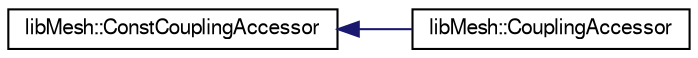 digraph "Graphical Class Hierarchy"
{
  edge [fontname="FreeSans",fontsize="10",labelfontname="FreeSans",labelfontsize="10"];
  node [fontname="FreeSans",fontsize="10",shape=record];
  rankdir="LR";
  Node1 [label="libMesh::ConstCouplingAccessor",height=0.2,width=0.4,color="black", fillcolor="white", style="filled",URL="$classlibMesh_1_1ConstCouplingAccessor.html"];
  Node1 -> Node2 [dir="back",color="midnightblue",fontsize="10",style="solid",fontname="FreeSans"];
  Node2 [label="libMesh::CouplingAccessor",height=0.2,width=0.4,color="black", fillcolor="white", style="filled",URL="$classlibMesh_1_1CouplingAccessor.html"];
}
